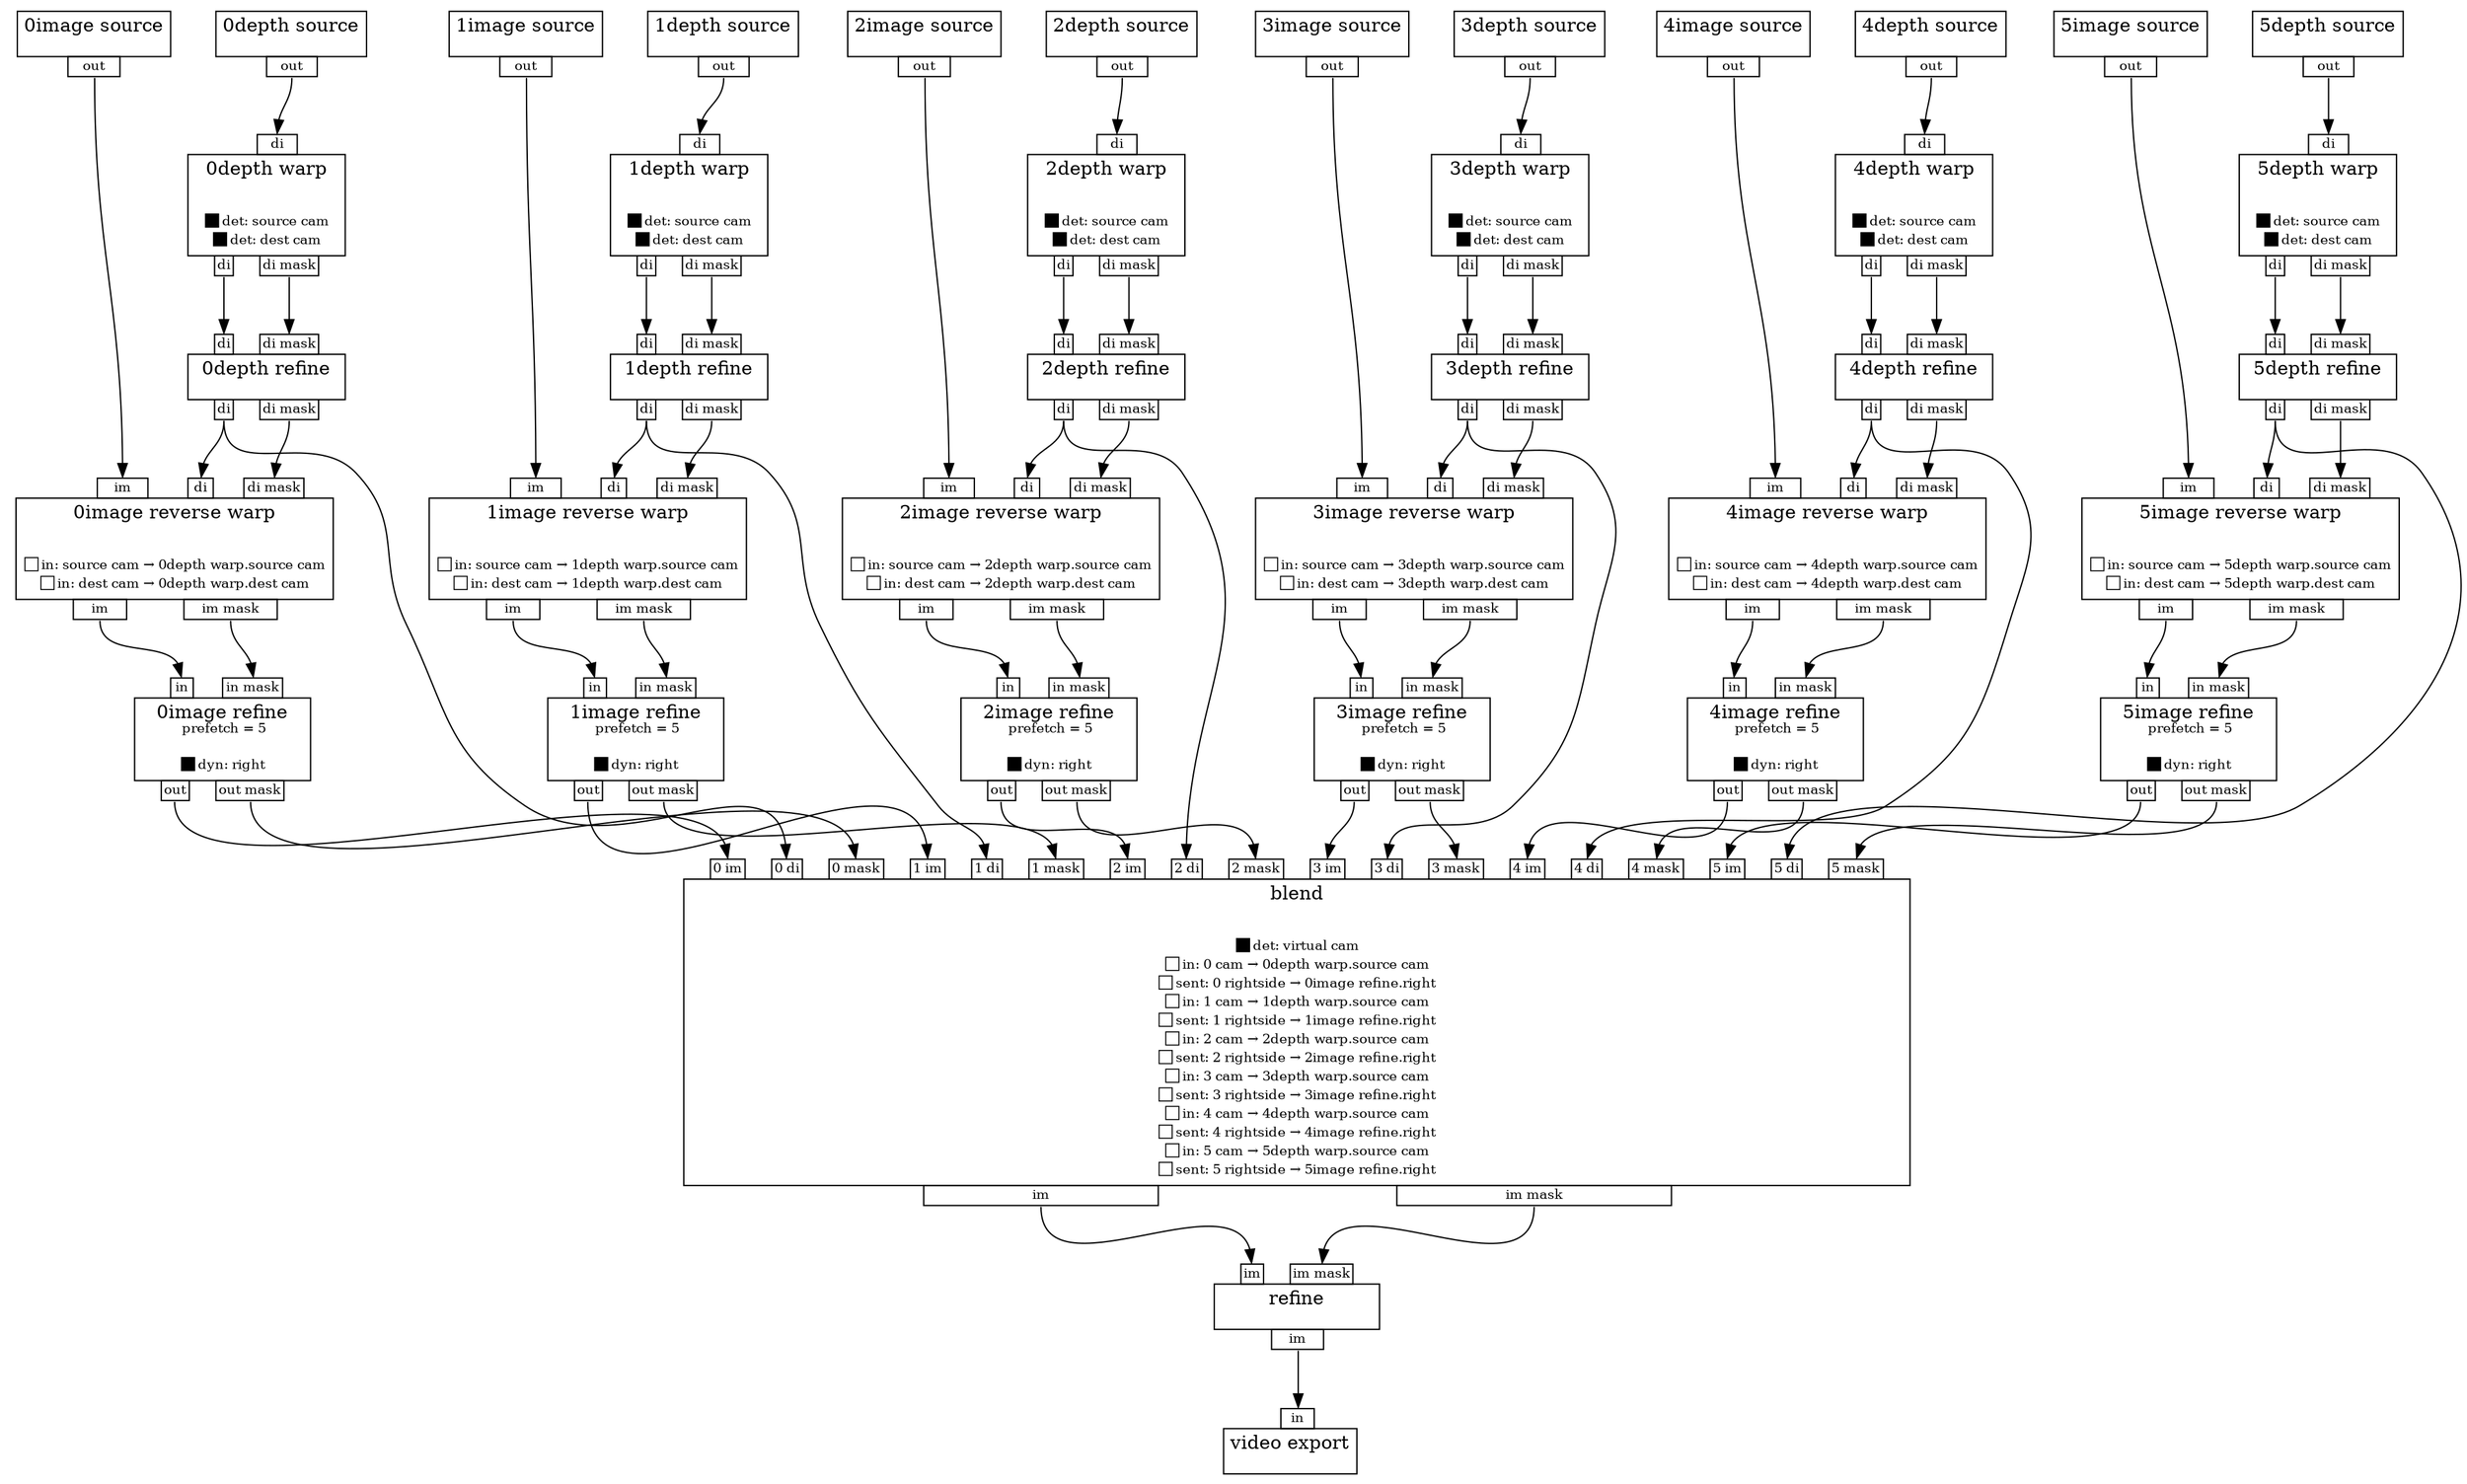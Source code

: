 digraph G{
	rankdir=TB
	filter0 [shape=plaintext label=<
<TABLE BORDER="0" CELLBORDER="0" CELLSPACING="0" CELLPADDING="0"><TR><TD WIDTH="20"></TD><TD BORDER="1" CELLPADDING="1" PORT="in1"><FONT POINT-SIZE="10">0 im</FONT></TD><TD WIDTH="20"></TD><TD BORDER="1" CELLPADDING="1" PORT="in2"><FONT POINT-SIZE="10">0 di</FONT></TD><TD WIDTH="20"></TD><TD BORDER="1" CELLPADDING="1" PORT="in3"><FONT POINT-SIZE="10">0 mask</FONT></TD><TD WIDTH="20"></TD><TD BORDER="1" CELLPADDING="1" PORT="in4"><FONT POINT-SIZE="10">1 im</FONT></TD><TD WIDTH="20"></TD><TD BORDER="1" CELLPADDING="1" PORT="in5"><FONT POINT-SIZE="10">1 di</FONT></TD><TD WIDTH="20"></TD><TD BORDER="1" CELLPADDING="1" PORT="in6"><FONT POINT-SIZE="10">1 mask</FONT></TD><TD WIDTH="20"></TD><TD BORDER="1" CELLPADDING="1" PORT="in7"><FONT POINT-SIZE="10">2 im</FONT></TD><TD WIDTH="20"></TD><TD BORDER="1" CELLPADDING="1" PORT="in8"><FONT POINT-SIZE="10">2 di</FONT></TD><TD WIDTH="20"></TD><TD BORDER="1" CELLPADDING="1" PORT="in9"><FONT POINT-SIZE="10">2 mask</FONT></TD><TD WIDTH="20"></TD><TD BORDER="1" CELLPADDING="1" PORT="in10"><FONT POINT-SIZE="10">3 im</FONT></TD><TD WIDTH="20"></TD><TD BORDER="1" CELLPADDING="1" PORT="in11"><FONT POINT-SIZE="10">3 di</FONT></TD><TD WIDTH="20"></TD><TD BORDER="1" CELLPADDING="1" PORT="in12"><FONT POINT-SIZE="10">3 mask</FONT></TD><TD WIDTH="20"></TD><TD BORDER="1" CELLPADDING="1" PORT="in13"><FONT POINT-SIZE="10">4 im</FONT></TD><TD WIDTH="20"></TD><TD BORDER="1" CELLPADDING="1" PORT="in14"><FONT POINT-SIZE="10">4 di</FONT></TD><TD WIDTH="20"></TD><TD BORDER="1" CELLPADDING="1" PORT="in15"><FONT POINT-SIZE="10">4 mask</FONT></TD><TD WIDTH="20"></TD><TD BORDER="1" CELLPADDING="1" PORT="in16"><FONT POINT-SIZE="10">5 im</FONT></TD><TD WIDTH="20"></TD><TD BORDER="1" CELLPADDING="1" PORT="in17"><FONT POINT-SIZE="10">5 di</FONT></TD><TD WIDTH="20"></TD><TD BORDER="1" CELLPADDING="1" PORT="in18"><FONT POINT-SIZE="10">5 mask</FONT></TD><TD WIDTH="20"></TD></TR><TR><TD COLSPAN="37" BORDER="1" CELLPADDING="4">blend<BR/><FONT POINT-SIZE="10">&nbsp;</FONT><BR/><BR/>&#x25A0;<FONT POINT-SIZE="10">det: virtual cam</FONT><BR/>&#x25A1;<FONT POINT-SIZE="10">in: 0 cam &#x2192; 0depth warp.source cam</FONT><BR/>&#x25A1;<FONT POINT-SIZE="10">sent: 0 rightside &#x2192; 0image refine.right</FONT><BR/>&#x25A1;<FONT POINT-SIZE="10">in: 1 cam &#x2192; 1depth warp.source cam</FONT><BR/>&#x25A1;<FONT POINT-SIZE="10">sent: 1 rightside &#x2192; 1image refine.right</FONT><BR/>&#x25A1;<FONT POINT-SIZE="10">in: 2 cam &#x2192; 2depth warp.source cam</FONT><BR/>&#x25A1;<FONT POINT-SIZE="10">sent: 2 rightside &#x2192; 2image refine.right</FONT><BR/>&#x25A1;<FONT POINT-SIZE="10">in: 3 cam &#x2192; 3depth warp.source cam</FONT><BR/>&#x25A1;<FONT POINT-SIZE="10">sent: 3 rightside &#x2192; 3image refine.right</FONT><BR/>&#x25A1;<FONT POINT-SIZE="10">in: 4 cam &#x2192; 4depth warp.source cam</FONT><BR/>&#x25A1;<FONT POINT-SIZE="10">sent: 4 rightside &#x2192; 4image refine.right</FONT><BR/>&#x25A1;<FONT POINT-SIZE="10">in: 5 cam &#x2192; 5depth warp.source cam</FONT><BR/>&#x25A1;<FONT POINT-SIZE="10">sent: 5 rightside &#x2192; 5image refine.right</FONT><BR/></TD></TR><TR><TD COLSPAN="37" BORDER="0"><TABLE BORDER="0" CELLBORDER="0" CELLSPACING="0" CELLPADDING="0"><TR><TD WIDTH="20"></TD><TD BORDER="1" CELLPADDING="1" PORT="out19"><FONT POINT-SIZE="10">im</FONT></TD><TD WIDTH="20"></TD><TD BORDER="1" CELLPADDING="1" PORT="out20"><FONT POINT-SIZE="10">im mask</FONT></TD><TD WIDTH="20"></TD></TR></TABLE></TD></TR></TABLE>
>];
	filter21 [shape=plaintext label=<
<TABLE BORDER="0" CELLBORDER="0" CELLSPACING="0" CELLPADDING="0"><TR><TD COLSPAN="1" BORDER="1" CELLPADDING="4">0image source<BR/><FONT POINT-SIZE="10">&nbsp;</FONT></TD></TR><TR><TD COLSPAN="1" BORDER="0"><TABLE BORDER="0" CELLBORDER="0" CELLSPACING="0" CELLPADDING="0"><TR><TD WIDTH="20"></TD><TD BORDER="1" CELLPADDING="1" PORT="out22"><FONT POINT-SIZE="10">out</FONT></TD><TD WIDTH="20"></TD></TR></TABLE></TD></TR></TABLE>
>];
	filter23 [shape=plaintext label=<
<TABLE BORDER="0" CELLBORDER="0" CELLSPACING="0" CELLPADDING="0"><TR><TD COLSPAN="1" BORDER="1" CELLPADDING="4">0depth source<BR/><FONT POINT-SIZE="10">&nbsp;</FONT></TD></TR><TR><TD COLSPAN="1" BORDER="0"><TABLE BORDER="0" CELLBORDER="0" CELLSPACING="0" CELLPADDING="0"><TR><TD WIDTH="20"></TD><TD BORDER="1" CELLPADDING="1" PORT="out24"><FONT POINT-SIZE="10">out</FONT></TD><TD WIDTH="20"></TD></TR></TABLE></TD></TR></TABLE>
>];
	filter25 [shape=plaintext label=<
<TABLE BORDER="0" CELLBORDER="0" CELLSPACING="0" CELLPADDING="0"><TR><TD WIDTH="20"></TD><TD BORDER="1" CELLPADDING="1" PORT="in26"><FONT POINT-SIZE="10">di</FONT></TD><TD WIDTH="20"></TD></TR><TR><TD COLSPAN="3" BORDER="1" CELLPADDING="4">0depth warp<BR/><FONT POINT-SIZE="10">&nbsp;</FONT><BR/><BR/>&#x25A0;<FONT POINT-SIZE="10">det: source cam</FONT><BR/>&#x25A0;<FONT POINT-SIZE="10">det: dest cam</FONT><BR/></TD></TR><TR><TD COLSPAN="3" BORDER="0"><TABLE BORDER="0" CELLBORDER="0" CELLSPACING="0" CELLPADDING="0"><TR><TD WIDTH="20"></TD><TD BORDER="1" CELLPADDING="1" PORT="out27"><FONT POINT-SIZE="10">di</FONT></TD><TD WIDTH="20"></TD><TD BORDER="1" CELLPADDING="1" PORT="out28"><FONT POINT-SIZE="10">di mask</FONT></TD><TD WIDTH="20"></TD></TR></TABLE></TD></TR></TABLE>
>];
	filter29 [shape=plaintext label=<
<TABLE BORDER="0" CELLBORDER="0" CELLSPACING="0" CELLPADDING="0"><TR><TD WIDTH="20"></TD><TD BORDER="1" CELLPADDING="1" PORT="in30"><FONT POINT-SIZE="10">di</FONT></TD><TD WIDTH="20"></TD><TD BORDER="1" CELLPADDING="1" PORT="in31"><FONT POINT-SIZE="10">di mask</FONT></TD><TD WIDTH="20"></TD></TR><TR><TD COLSPAN="5" BORDER="1" CELLPADDING="4">0depth refine<BR/><FONT POINT-SIZE="10">&nbsp;</FONT></TD></TR><TR><TD COLSPAN="5" BORDER="0"><TABLE BORDER="0" CELLBORDER="0" CELLSPACING="0" CELLPADDING="0"><TR><TD WIDTH="20"></TD><TD BORDER="1" CELLPADDING="1" PORT="out32"><FONT POINT-SIZE="10">di</FONT></TD><TD WIDTH="20"></TD><TD BORDER="1" CELLPADDING="1" PORT="out33"><FONT POINT-SIZE="10">di mask</FONT></TD><TD WIDTH="20"></TD></TR></TABLE></TD></TR></TABLE>
>];
	filter34 [shape=plaintext label=<
<TABLE BORDER="0" CELLBORDER="0" CELLSPACING="0" CELLPADDING="0"><TR><TD WIDTH="20"></TD><TD BORDER="1" CELLPADDING="1" PORT="in35"><FONT POINT-SIZE="10">im</FONT></TD><TD WIDTH="20"></TD><TD BORDER="1" CELLPADDING="1" PORT="in36"><FONT POINT-SIZE="10">di</FONT></TD><TD WIDTH="20"></TD><TD BORDER="1" CELLPADDING="1" PORT="in37"><FONT POINT-SIZE="10">di mask</FONT></TD><TD WIDTH="20"></TD></TR><TR><TD COLSPAN="7" BORDER="1" CELLPADDING="4">0image reverse warp<BR/><FONT POINT-SIZE="10">&nbsp;</FONT><BR/><BR/>&#x25A1;<FONT POINT-SIZE="10">in: source cam &#x2192; 0depth warp.source cam</FONT><BR/>&#x25A1;<FONT POINT-SIZE="10">in: dest cam &#x2192; 0depth warp.dest cam</FONT><BR/></TD></TR><TR><TD COLSPAN="7" BORDER="0"><TABLE BORDER="0" CELLBORDER="0" CELLSPACING="0" CELLPADDING="0"><TR><TD WIDTH="20"></TD><TD BORDER="1" CELLPADDING="1" PORT="out38"><FONT POINT-SIZE="10">im</FONT></TD><TD WIDTH="20"></TD><TD BORDER="1" CELLPADDING="1" PORT="out39"><FONT POINT-SIZE="10">im mask</FONT></TD><TD WIDTH="20"></TD></TR></TABLE></TD></TR></TABLE>
>];
	filter40 [shape=plaintext label=<
<TABLE BORDER="0" CELLBORDER="0" CELLSPACING="0" CELLPADDING="0"><TR><TD WIDTH="20"></TD><TD BORDER="1" CELLPADDING="1" PORT="in41"><FONT POINT-SIZE="10">in</FONT></TD><TD WIDTH="20"></TD><TD BORDER="1" CELLPADDING="1" PORT="in42"><FONT POINT-SIZE="10">in mask</FONT></TD><TD WIDTH="20"></TD></TR><TR><TD COLSPAN="5" BORDER="1" CELLPADDING="4">0image refine<BR/><FONT POINT-SIZE="10">&nbsp;prefetch = 5</FONT><BR/><BR/>&#x25A0;<FONT POINT-SIZE="10">dyn: right</FONT><BR/></TD></TR><TR><TD COLSPAN="5" BORDER="0"><TABLE BORDER="0" CELLBORDER="0" CELLSPACING="0" CELLPADDING="0"><TR><TD WIDTH="20"></TD><TD BORDER="1" CELLPADDING="1" PORT="out43"><FONT POINT-SIZE="10">out</FONT></TD><TD WIDTH="20"></TD><TD BORDER="1" CELLPADDING="1" PORT="out44"><FONT POINT-SIZE="10">out mask</FONT></TD><TD WIDTH="20"></TD></TR></TABLE></TD></TR></TABLE>
>];
	filter45 [shape=plaintext label=<
<TABLE BORDER="0" CELLBORDER="0" CELLSPACING="0" CELLPADDING="0"><TR><TD COLSPAN="1" BORDER="1" CELLPADDING="4">1image source<BR/><FONT POINT-SIZE="10">&nbsp;</FONT></TD></TR><TR><TD COLSPAN="1" BORDER="0"><TABLE BORDER="0" CELLBORDER="0" CELLSPACING="0" CELLPADDING="0"><TR><TD WIDTH="20"></TD><TD BORDER="1" CELLPADDING="1" PORT="out46"><FONT POINT-SIZE="10">out</FONT></TD><TD WIDTH="20"></TD></TR></TABLE></TD></TR></TABLE>
>];
	filter47 [shape=plaintext label=<
<TABLE BORDER="0" CELLBORDER="0" CELLSPACING="0" CELLPADDING="0"><TR><TD COLSPAN="1" BORDER="1" CELLPADDING="4">1depth source<BR/><FONT POINT-SIZE="10">&nbsp;</FONT></TD></TR><TR><TD COLSPAN="1" BORDER="0"><TABLE BORDER="0" CELLBORDER="0" CELLSPACING="0" CELLPADDING="0"><TR><TD WIDTH="20"></TD><TD BORDER="1" CELLPADDING="1" PORT="out48"><FONT POINT-SIZE="10">out</FONT></TD><TD WIDTH="20"></TD></TR></TABLE></TD></TR></TABLE>
>];
	filter49 [shape=plaintext label=<
<TABLE BORDER="0" CELLBORDER="0" CELLSPACING="0" CELLPADDING="0"><TR><TD WIDTH="20"></TD><TD BORDER="1" CELLPADDING="1" PORT="in50"><FONT POINT-SIZE="10">di</FONT></TD><TD WIDTH="20"></TD></TR><TR><TD COLSPAN="3" BORDER="1" CELLPADDING="4">1depth warp<BR/><FONT POINT-SIZE="10">&nbsp;</FONT><BR/><BR/>&#x25A0;<FONT POINT-SIZE="10">det: source cam</FONT><BR/>&#x25A0;<FONT POINT-SIZE="10">det: dest cam</FONT><BR/></TD></TR><TR><TD COLSPAN="3" BORDER="0"><TABLE BORDER="0" CELLBORDER="0" CELLSPACING="0" CELLPADDING="0"><TR><TD WIDTH="20"></TD><TD BORDER="1" CELLPADDING="1" PORT="out51"><FONT POINT-SIZE="10">di</FONT></TD><TD WIDTH="20"></TD><TD BORDER="1" CELLPADDING="1" PORT="out52"><FONT POINT-SIZE="10">di mask</FONT></TD><TD WIDTH="20"></TD></TR></TABLE></TD></TR></TABLE>
>];
	filter53 [shape=plaintext label=<
<TABLE BORDER="0" CELLBORDER="0" CELLSPACING="0" CELLPADDING="0"><TR><TD WIDTH="20"></TD><TD BORDER="1" CELLPADDING="1" PORT="in54"><FONT POINT-SIZE="10">di</FONT></TD><TD WIDTH="20"></TD><TD BORDER="1" CELLPADDING="1" PORT="in55"><FONT POINT-SIZE="10">di mask</FONT></TD><TD WIDTH="20"></TD></TR><TR><TD COLSPAN="5" BORDER="1" CELLPADDING="4">1depth refine<BR/><FONT POINT-SIZE="10">&nbsp;</FONT></TD></TR><TR><TD COLSPAN="5" BORDER="0"><TABLE BORDER="0" CELLBORDER="0" CELLSPACING="0" CELLPADDING="0"><TR><TD WIDTH="20"></TD><TD BORDER="1" CELLPADDING="1" PORT="out56"><FONT POINT-SIZE="10">di</FONT></TD><TD WIDTH="20"></TD><TD BORDER="1" CELLPADDING="1" PORT="out57"><FONT POINT-SIZE="10">di mask</FONT></TD><TD WIDTH="20"></TD></TR></TABLE></TD></TR></TABLE>
>];
	filter58 [shape=plaintext label=<
<TABLE BORDER="0" CELLBORDER="0" CELLSPACING="0" CELLPADDING="0"><TR><TD WIDTH="20"></TD><TD BORDER="1" CELLPADDING="1" PORT="in59"><FONT POINT-SIZE="10">im</FONT></TD><TD WIDTH="20"></TD><TD BORDER="1" CELLPADDING="1" PORT="in60"><FONT POINT-SIZE="10">di</FONT></TD><TD WIDTH="20"></TD><TD BORDER="1" CELLPADDING="1" PORT="in61"><FONT POINT-SIZE="10">di mask</FONT></TD><TD WIDTH="20"></TD></TR><TR><TD COLSPAN="7" BORDER="1" CELLPADDING="4">1image reverse warp<BR/><FONT POINT-SIZE="10">&nbsp;</FONT><BR/><BR/>&#x25A1;<FONT POINT-SIZE="10">in: source cam &#x2192; 1depth warp.source cam</FONT><BR/>&#x25A1;<FONT POINT-SIZE="10">in: dest cam &#x2192; 1depth warp.dest cam</FONT><BR/></TD></TR><TR><TD COLSPAN="7" BORDER="0"><TABLE BORDER="0" CELLBORDER="0" CELLSPACING="0" CELLPADDING="0"><TR><TD WIDTH="20"></TD><TD BORDER="1" CELLPADDING="1" PORT="out62"><FONT POINT-SIZE="10">im</FONT></TD><TD WIDTH="20"></TD><TD BORDER="1" CELLPADDING="1" PORT="out63"><FONT POINT-SIZE="10">im mask</FONT></TD><TD WIDTH="20"></TD></TR></TABLE></TD></TR></TABLE>
>];
	filter64 [shape=plaintext label=<
<TABLE BORDER="0" CELLBORDER="0" CELLSPACING="0" CELLPADDING="0"><TR><TD WIDTH="20"></TD><TD BORDER="1" CELLPADDING="1" PORT="in65"><FONT POINT-SIZE="10">in</FONT></TD><TD WIDTH="20"></TD><TD BORDER="1" CELLPADDING="1" PORT="in66"><FONT POINT-SIZE="10">in mask</FONT></TD><TD WIDTH="20"></TD></TR><TR><TD COLSPAN="5" BORDER="1" CELLPADDING="4">1image refine<BR/><FONT POINT-SIZE="10">&nbsp;prefetch = 5</FONT><BR/><BR/>&#x25A0;<FONT POINT-SIZE="10">dyn: right</FONT><BR/></TD></TR><TR><TD COLSPAN="5" BORDER="0"><TABLE BORDER="0" CELLBORDER="0" CELLSPACING="0" CELLPADDING="0"><TR><TD WIDTH="20"></TD><TD BORDER="1" CELLPADDING="1" PORT="out67"><FONT POINT-SIZE="10">out</FONT></TD><TD WIDTH="20"></TD><TD BORDER="1" CELLPADDING="1" PORT="out68"><FONT POINT-SIZE="10">out mask</FONT></TD><TD WIDTH="20"></TD></TR></TABLE></TD></TR></TABLE>
>];
	filter69 [shape=plaintext label=<
<TABLE BORDER="0" CELLBORDER="0" CELLSPACING="0" CELLPADDING="0"><TR><TD COLSPAN="1" BORDER="1" CELLPADDING="4">2image source<BR/><FONT POINT-SIZE="10">&nbsp;</FONT></TD></TR><TR><TD COLSPAN="1" BORDER="0"><TABLE BORDER="0" CELLBORDER="0" CELLSPACING="0" CELLPADDING="0"><TR><TD WIDTH="20"></TD><TD BORDER="1" CELLPADDING="1" PORT="out70"><FONT POINT-SIZE="10">out</FONT></TD><TD WIDTH="20"></TD></TR></TABLE></TD></TR></TABLE>
>];
	filter71 [shape=plaintext label=<
<TABLE BORDER="0" CELLBORDER="0" CELLSPACING="0" CELLPADDING="0"><TR><TD COLSPAN="1" BORDER="1" CELLPADDING="4">2depth source<BR/><FONT POINT-SIZE="10">&nbsp;</FONT></TD></TR><TR><TD COLSPAN="1" BORDER="0"><TABLE BORDER="0" CELLBORDER="0" CELLSPACING="0" CELLPADDING="0"><TR><TD WIDTH="20"></TD><TD BORDER="1" CELLPADDING="1" PORT="out72"><FONT POINT-SIZE="10">out</FONT></TD><TD WIDTH="20"></TD></TR></TABLE></TD></TR></TABLE>
>];
	filter73 [shape=plaintext label=<
<TABLE BORDER="0" CELLBORDER="0" CELLSPACING="0" CELLPADDING="0"><TR><TD WIDTH="20"></TD><TD BORDER="1" CELLPADDING="1" PORT="in74"><FONT POINT-SIZE="10">di</FONT></TD><TD WIDTH="20"></TD></TR><TR><TD COLSPAN="3" BORDER="1" CELLPADDING="4">2depth warp<BR/><FONT POINT-SIZE="10">&nbsp;</FONT><BR/><BR/>&#x25A0;<FONT POINT-SIZE="10">det: source cam</FONT><BR/>&#x25A0;<FONT POINT-SIZE="10">det: dest cam</FONT><BR/></TD></TR><TR><TD COLSPAN="3" BORDER="0"><TABLE BORDER="0" CELLBORDER="0" CELLSPACING="0" CELLPADDING="0"><TR><TD WIDTH="20"></TD><TD BORDER="1" CELLPADDING="1" PORT="out75"><FONT POINT-SIZE="10">di</FONT></TD><TD WIDTH="20"></TD><TD BORDER="1" CELLPADDING="1" PORT="out76"><FONT POINT-SIZE="10">di mask</FONT></TD><TD WIDTH="20"></TD></TR></TABLE></TD></TR></TABLE>
>];
	filter77 [shape=plaintext label=<
<TABLE BORDER="0" CELLBORDER="0" CELLSPACING="0" CELLPADDING="0"><TR><TD WIDTH="20"></TD><TD BORDER="1" CELLPADDING="1" PORT="in78"><FONT POINT-SIZE="10">di</FONT></TD><TD WIDTH="20"></TD><TD BORDER="1" CELLPADDING="1" PORT="in79"><FONT POINT-SIZE="10">di mask</FONT></TD><TD WIDTH="20"></TD></TR><TR><TD COLSPAN="5" BORDER="1" CELLPADDING="4">2depth refine<BR/><FONT POINT-SIZE="10">&nbsp;</FONT></TD></TR><TR><TD COLSPAN="5" BORDER="0"><TABLE BORDER="0" CELLBORDER="0" CELLSPACING="0" CELLPADDING="0"><TR><TD WIDTH="20"></TD><TD BORDER="1" CELLPADDING="1" PORT="out80"><FONT POINT-SIZE="10">di</FONT></TD><TD WIDTH="20"></TD><TD BORDER="1" CELLPADDING="1" PORT="out81"><FONT POINT-SIZE="10">di mask</FONT></TD><TD WIDTH="20"></TD></TR></TABLE></TD></TR></TABLE>
>];
	filter82 [shape=plaintext label=<
<TABLE BORDER="0" CELLBORDER="0" CELLSPACING="0" CELLPADDING="0"><TR><TD WIDTH="20"></TD><TD BORDER="1" CELLPADDING="1" PORT="in83"><FONT POINT-SIZE="10">im</FONT></TD><TD WIDTH="20"></TD><TD BORDER="1" CELLPADDING="1" PORT="in84"><FONT POINT-SIZE="10">di</FONT></TD><TD WIDTH="20"></TD><TD BORDER="1" CELLPADDING="1" PORT="in85"><FONT POINT-SIZE="10">di mask</FONT></TD><TD WIDTH="20"></TD></TR><TR><TD COLSPAN="7" BORDER="1" CELLPADDING="4">2image reverse warp<BR/><FONT POINT-SIZE="10">&nbsp;</FONT><BR/><BR/>&#x25A1;<FONT POINT-SIZE="10">in: source cam &#x2192; 2depth warp.source cam</FONT><BR/>&#x25A1;<FONT POINT-SIZE="10">in: dest cam &#x2192; 2depth warp.dest cam</FONT><BR/></TD></TR><TR><TD COLSPAN="7" BORDER="0"><TABLE BORDER="0" CELLBORDER="0" CELLSPACING="0" CELLPADDING="0"><TR><TD WIDTH="20"></TD><TD BORDER="1" CELLPADDING="1" PORT="out86"><FONT POINT-SIZE="10">im</FONT></TD><TD WIDTH="20"></TD><TD BORDER="1" CELLPADDING="1" PORT="out87"><FONT POINT-SIZE="10">im mask</FONT></TD><TD WIDTH="20"></TD></TR></TABLE></TD></TR></TABLE>
>];
	filter88 [shape=plaintext label=<
<TABLE BORDER="0" CELLBORDER="0" CELLSPACING="0" CELLPADDING="0"><TR><TD WIDTH="20"></TD><TD BORDER="1" CELLPADDING="1" PORT="in89"><FONT POINT-SIZE="10">in</FONT></TD><TD WIDTH="20"></TD><TD BORDER="1" CELLPADDING="1" PORT="in90"><FONT POINT-SIZE="10">in mask</FONT></TD><TD WIDTH="20"></TD></TR><TR><TD COLSPAN="5" BORDER="1" CELLPADDING="4">2image refine<BR/><FONT POINT-SIZE="10">&nbsp;prefetch = 5</FONT><BR/><BR/>&#x25A0;<FONT POINT-SIZE="10">dyn: right</FONT><BR/></TD></TR><TR><TD COLSPAN="5" BORDER="0"><TABLE BORDER="0" CELLBORDER="0" CELLSPACING="0" CELLPADDING="0"><TR><TD WIDTH="20"></TD><TD BORDER="1" CELLPADDING="1" PORT="out91"><FONT POINT-SIZE="10">out</FONT></TD><TD WIDTH="20"></TD><TD BORDER="1" CELLPADDING="1" PORT="out92"><FONT POINT-SIZE="10">out mask</FONT></TD><TD WIDTH="20"></TD></TR></TABLE></TD></TR></TABLE>
>];
	filter93 [shape=plaintext label=<
<TABLE BORDER="0" CELLBORDER="0" CELLSPACING="0" CELLPADDING="0"><TR><TD COLSPAN="1" BORDER="1" CELLPADDING="4">3image source<BR/><FONT POINT-SIZE="10">&nbsp;</FONT></TD></TR><TR><TD COLSPAN="1" BORDER="0"><TABLE BORDER="0" CELLBORDER="0" CELLSPACING="0" CELLPADDING="0"><TR><TD WIDTH="20"></TD><TD BORDER="1" CELLPADDING="1" PORT="out94"><FONT POINT-SIZE="10">out</FONT></TD><TD WIDTH="20"></TD></TR></TABLE></TD></TR></TABLE>
>];
	filter95 [shape=plaintext label=<
<TABLE BORDER="0" CELLBORDER="0" CELLSPACING="0" CELLPADDING="0"><TR><TD COLSPAN="1" BORDER="1" CELLPADDING="4">3depth source<BR/><FONT POINT-SIZE="10">&nbsp;</FONT></TD></TR><TR><TD COLSPAN="1" BORDER="0"><TABLE BORDER="0" CELLBORDER="0" CELLSPACING="0" CELLPADDING="0"><TR><TD WIDTH="20"></TD><TD BORDER="1" CELLPADDING="1" PORT="out96"><FONT POINT-SIZE="10">out</FONT></TD><TD WIDTH="20"></TD></TR></TABLE></TD></TR></TABLE>
>];
	filter97 [shape=plaintext label=<
<TABLE BORDER="0" CELLBORDER="0" CELLSPACING="0" CELLPADDING="0"><TR><TD WIDTH="20"></TD><TD BORDER="1" CELLPADDING="1" PORT="in98"><FONT POINT-SIZE="10">di</FONT></TD><TD WIDTH="20"></TD></TR><TR><TD COLSPAN="3" BORDER="1" CELLPADDING="4">3depth warp<BR/><FONT POINT-SIZE="10">&nbsp;</FONT><BR/><BR/>&#x25A0;<FONT POINT-SIZE="10">det: source cam</FONT><BR/>&#x25A0;<FONT POINT-SIZE="10">det: dest cam</FONT><BR/></TD></TR><TR><TD COLSPAN="3" BORDER="0"><TABLE BORDER="0" CELLBORDER="0" CELLSPACING="0" CELLPADDING="0"><TR><TD WIDTH="20"></TD><TD BORDER="1" CELLPADDING="1" PORT="out99"><FONT POINT-SIZE="10">di</FONT></TD><TD WIDTH="20"></TD><TD BORDER="1" CELLPADDING="1" PORT="out100"><FONT POINT-SIZE="10">di mask</FONT></TD><TD WIDTH="20"></TD></TR></TABLE></TD></TR></TABLE>
>];
	filter101 [shape=plaintext label=<
<TABLE BORDER="0" CELLBORDER="0" CELLSPACING="0" CELLPADDING="0"><TR><TD WIDTH="20"></TD><TD BORDER="1" CELLPADDING="1" PORT="in102"><FONT POINT-SIZE="10">di</FONT></TD><TD WIDTH="20"></TD><TD BORDER="1" CELLPADDING="1" PORT="in103"><FONT POINT-SIZE="10">di mask</FONT></TD><TD WIDTH="20"></TD></TR><TR><TD COLSPAN="5" BORDER="1" CELLPADDING="4">3depth refine<BR/><FONT POINT-SIZE="10">&nbsp;</FONT></TD></TR><TR><TD COLSPAN="5" BORDER="0"><TABLE BORDER="0" CELLBORDER="0" CELLSPACING="0" CELLPADDING="0"><TR><TD WIDTH="20"></TD><TD BORDER="1" CELLPADDING="1" PORT="out104"><FONT POINT-SIZE="10">di</FONT></TD><TD WIDTH="20"></TD><TD BORDER="1" CELLPADDING="1" PORT="out105"><FONT POINT-SIZE="10">di mask</FONT></TD><TD WIDTH="20"></TD></TR></TABLE></TD></TR></TABLE>
>];
	filter106 [shape=plaintext label=<
<TABLE BORDER="0" CELLBORDER="0" CELLSPACING="0" CELLPADDING="0"><TR><TD WIDTH="20"></TD><TD BORDER="1" CELLPADDING="1" PORT="in107"><FONT POINT-SIZE="10">im</FONT></TD><TD WIDTH="20"></TD><TD BORDER="1" CELLPADDING="1" PORT="in108"><FONT POINT-SIZE="10">di</FONT></TD><TD WIDTH="20"></TD><TD BORDER="1" CELLPADDING="1" PORT="in109"><FONT POINT-SIZE="10">di mask</FONT></TD><TD WIDTH="20"></TD></TR><TR><TD COLSPAN="7" BORDER="1" CELLPADDING="4">3image reverse warp<BR/><FONT POINT-SIZE="10">&nbsp;</FONT><BR/><BR/>&#x25A1;<FONT POINT-SIZE="10">in: source cam &#x2192; 3depth warp.source cam</FONT><BR/>&#x25A1;<FONT POINT-SIZE="10">in: dest cam &#x2192; 3depth warp.dest cam</FONT><BR/></TD></TR><TR><TD COLSPAN="7" BORDER="0"><TABLE BORDER="0" CELLBORDER="0" CELLSPACING="0" CELLPADDING="0"><TR><TD WIDTH="20"></TD><TD BORDER="1" CELLPADDING="1" PORT="out110"><FONT POINT-SIZE="10">im</FONT></TD><TD WIDTH="20"></TD><TD BORDER="1" CELLPADDING="1" PORT="out111"><FONT POINT-SIZE="10">im mask</FONT></TD><TD WIDTH="20"></TD></TR></TABLE></TD></TR></TABLE>
>];
	filter112 [shape=plaintext label=<
<TABLE BORDER="0" CELLBORDER="0" CELLSPACING="0" CELLPADDING="0"><TR><TD WIDTH="20"></TD><TD BORDER="1" CELLPADDING="1" PORT="in113"><FONT POINT-SIZE="10">in</FONT></TD><TD WIDTH="20"></TD><TD BORDER="1" CELLPADDING="1" PORT="in114"><FONT POINT-SIZE="10">in mask</FONT></TD><TD WIDTH="20"></TD></TR><TR><TD COLSPAN="5" BORDER="1" CELLPADDING="4">3image refine<BR/><FONT POINT-SIZE="10">&nbsp;prefetch = 5</FONT><BR/><BR/>&#x25A0;<FONT POINT-SIZE="10">dyn: right</FONT><BR/></TD></TR><TR><TD COLSPAN="5" BORDER="0"><TABLE BORDER="0" CELLBORDER="0" CELLSPACING="0" CELLPADDING="0"><TR><TD WIDTH="20"></TD><TD BORDER="1" CELLPADDING="1" PORT="out115"><FONT POINT-SIZE="10">out</FONT></TD><TD WIDTH="20"></TD><TD BORDER="1" CELLPADDING="1" PORT="out116"><FONT POINT-SIZE="10">out mask</FONT></TD><TD WIDTH="20"></TD></TR></TABLE></TD></TR></TABLE>
>];
	filter117 [shape=plaintext label=<
<TABLE BORDER="0" CELLBORDER="0" CELLSPACING="0" CELLPADDING="0"><TR><TD COLSPAN="1" BORDER="1" CELLPADDING="4">4image source<BR/><FONT POINT-SIZE="10">&nbsp;</FONT></TD></TR><TR><TD COLSPAN="1" BORDER="0"><TABLE BORDER="0" CELLBORDER="0" CELLSPACING="0" CELLPADDING="0"><TR><TD WIDTH="20"></TD><TD BORDER="1" CELLPADDING="1" PORT="out118"><FONT POINT-SIZE="10">out</FONT></TD><TD WIDTH="20"></TD></TR></TABLE></TD></TR></TABLE>
>];
	filter119 [shape=plaintext label=<
<TABLE BORDER="0" CELLBORDER="0" CELLSPACING="0" CELLPADDING="0"><TR><TD COLSPAN="1" BORDER="1" CELLPADDING="4">4depth source<BR/><FONT POINT-SIZE="10">&nbsp;</FONT></TD></TR><TR><TD COLSPAN="1" BORDER="0"><TABLE BORDER="0" CELLBORDER="0" CELLSPACING="0" CELLPADDING="0"><TR><TD WIDTH="20"></TD><TD BORDER="1" CELLPADDING="1" PORT="out120"><FONT POINT-SIZE="10">out</FONT></TD><TD WIDTH="20"></TD></TR></TABLE></TD></TR></TABLE>
>];
	filter121 [shape=plaintext label=<
<TABLE BORDER="0" CELLBORDER="0" CELLSPACING="0" CELLPADDING="0"><TR><TD WIDTH="20"></TD><TD BORDER="1" CELLPADDING="1" PORT="in122"><FONT POINT-SIZE="10">di</FONT></TD><TD WIDTH="20"></TD></TR><TR><TD COLSPAN="3" BORDER="1" CELLPADDING="4">4depth warp<BR/><FONT POINT-SIZE="10">&nbsp;</FONT><BR/><BR/>&#x25A0;<FONT POINT-SIZE="10">det: source cam</FONT><BR/>&#x25A0;<FONT POINT-SIZE="10">det: dest cam</FONT><BR/></TD></TR><TR><TD COLSPAN="3" BORDER="0"><TABLE BORDER="0" CELLBORDER="0" CELLSPACING="0" CELLPADDING="0"><TR><TD WIDTH="20"></TD><TD BORDER="1" CELLPADDING="1" PORT="out123"><FONT POINT-SIZE="10">di</FONT></TD><TD WIDTH="20"></TD><TD BORDER="1" CELLPADDING="1" PORT="out124"><FONT POINT-SIZE="10">di mask</FONT></TD><TD WIDTH="20"></TD></TR></TABLE></TD></TR></TABLE>
>];
	filter125 [shape=plaintext label=<
<TABLE BORDER="0" CELLBORDER="0" CELLSPACING="0" CELLPADDING="0"><TR><TD WIDTH="20"></TD><TD BORDER="1" CELLPADDING="1" PORT="in126"><FONT POINT-SIZE="10">di</FONT></TD><TD WIDTH="20"></TD><TD BORDER="1" CELLPADDING="1" PORT="in127"><FONT POINT-SIZE="10">di mask</FONT></TD><TD WIDTH="20"></TD></TR><TR><TD COLSPAN="5" BORDER="1" CELLPADDING="4">4depth refine<BR/><FONT POINT-SIZE="10">&nbsp;</FONT></TD></TR><TR><TD COLSPAN="5" BORDER="0"><TABLE BORDER="0" CELLBORDER="0" CELLSPACING="0" CELLPADDING="0"><TR><TD WIDTH="20"></TD><TD BORDER="1" CELLPADDING="1" PORT="out128"><FONT POINT-SIZE="10">di</FONT></TD><TD WIDTH="20"></TD><TD BORDER="1" CELLPADDING="1" PORT="out129"><FONT POINT-SIZE="10">di mask</FONT></TD><TD WIDTH="20"></TD></TR></TABLE></TD></TR></TABLE>
>];
	filter130 [shape=plaintext label=<
<TABLE BORDER="0" CELLBORDER="0" CELLSPACING="0" CELLPADDING="0"><TR><TD WIDTH="20"></TD><TD BORDER="1" CELLPADDING="1" PORT="in131"><FONT POINT-SIZE="10">im</FONT></TD><TD WIDTH="20"></TD><TD BORDER="1" CELLPADDING="1" PORT="in132"><FONT POINT-SIZE="10">di</FONT></TD><TD WIDTH="20"></TD><TD BORDER="1" CELLPADDING="1" PORT="in133"><FONT POINT-SIZE="10">di mask</FONT></TD><TD WIDTH="20"></TD></TR><TR><TD COLSPAN="7" BORDER="1" CELLPADDING="4">4image reverse warp<BR/><FONT POINT-SIZE="10">&nbsp;</FONT><BR/><BR/>&#x25A1;<FONT POINT-SIZE="10">in: source cam &#x2192; 4depth warp.source cam</FONT><BR/>&#x25A1;<FONT POINT-SIZE="10">in: dest cam &#x2192; 4depth warp.dest cam</FONT><BR/></TD></TR><TR><TD COLSPAN="7" BORDER="0"><TABLE BORDER="0" CELLBORDER="0" CELLSPACING="0" CELLPADDING="0"><TR><TD WIDTH="20"></TD><TD BORDER="1" CELLPADDING="1" PORT="out134"><FONT POINT-SIZE="10">im</FONT></TD><TD WIDTH="20"></TD><TD BORDER="1" CELLPADDING="1" PORT="out135"><FONT POINT-SIZE="10">im mask</FONT></TD><TD WIDTH="20"></TD></TR></TABLE></TD></TR></TABLE>
>];
	filter136 [shape=plaintext label=<
<TABLE BORDER="0" CELLBORDER="0" CELLSPACING="0" CELLPADDING="0"><TR><TD WIDTH="20"></TD><TD BORDER="1" CELLPADDING="1" PORT="in137"><FONT POINT-SIZE="10">in</FONT></TD><TD WIDTH="20"></TD><TD BORDER="1" CELLPADDING="1" PORT="in138"><FONT POINT-SIZE="10">in mask</FONT></TD><TD WIDTH="20"></TD></TR><TR><TD COLSPAN="5" BORDER="1" CELLPADDING="4">4image refine<BR/><FONT POINT-SIZE="10">&nbsp;prefetch = 5</FONT><BR/><BR/>&#x25A0;<FONT POINT-SIZE="10">dyn: right</FONT><BR/></TD></TR><TR><TD COLSPAN="5" BORDER="0"><TABLE BORDER="0" CELLBORDER="0" CELLSPACING="0" CELLPADDING="0"><TR><TD WIDTH="20"></TD><TD BORDER="1" CELLPADDING="1" PORT="out139"><FONT POINT-SIZE="10">out</FONT></TD><TD WIDTH="20"></TD><TD BORDER="1" CELLPADDING="1" PORT="out140"><FONT POINT-SIZE="10">out mask</FONT></TD><TD WIDTH="20"></TD></TR></TABLE></TD></TR></TABLE>
>];
	filter141 [shape=plaintext label=<
<TABLE BORDER="0" CELLBORDER="0" CELLSPACING="0" CELLPADDING="0"><TR><TD COLSPAN="1" BORDER="1" CELLPADDING="4">5image source<BR/><FONT POINT-SIZE="10">&nbsp;</FONT></TD></TR><TR><TD COLSPAN="1" BORDER="0"><TABLE BORDER="0" CELLBORDER="0" CELLSPACING="0" CELLPADDING="0"><TR><TD WIDTH="20"></TD><TD BORDER="1" CELLPADDING="1" PORT="out142"><FONT POINT-SIZE="10">out</FONT></TD><TD WIDTH="20"></TD></TR></TABLE></TD></TR></TABLE>
>];
	filter143 [shape=plaintext label=<
<TABLE BORDER="0" CELLBORDER="0" CELLSPACING="0" CELLPADDING="0"><TR><TD COLSPAN="1" BORDER="1" CELLPADDING="4">5depth source<BR/><FONT POINT-SIZE="10">&nbsp;</FONT></TD></TR><TR><TD COLSPAN="1" BORDER="0"><TABLE BORDER="0" CELLBORDER="0" CELLSPACING="0" CELLPADDING="0"><TR><TD WIDTH="20"></TD><TD BORDER="1" CELLPADDING="1" PORT="out144"><FONT POINT-SIZE="10">out</FONT></TD><TD WIDTH="20"></TD></TR></TABLE></TD></TR></TABLE>
>];
	filter145 [shape=plaintext label=<
<TABLE BORDER="0" CELLBORDER="0" CELLSPACING="0" CELLPADDING="0"><TR><TD WIDTH="20"></TD><TD BORDER="1" CELLPADDING="1" PORT="in146"><FONT POINT-SIZE="10">di</FONT></TD><TD WIDTH="20"></TD></TR><TR><TD COLSPAN="3" BORDER="1" CELLPADDING="4">5depth warp<BR/><FONT POINT-SIZE="10">&nbsp;</FONT><BR/><BR/>&#x25A0;<FONT POINT-SIZE="10">det: source cam</FONT><BR/>&#x25A0;<FONT POINT-SIZE="10">det: dest cam</FONT><BR/></TD></TR><TR><TD COLSPAN="3" BORDER="0"><TABLE BORDER="0" CELLBORDER="0" CELLSPACING="0" CELLPADDING="0"><TR><TD WIDTH="20"></TD><TD BORDER="1" CELLPADDING="1" PORT="out147"><FONT POINT-SIZE="10">di</FONT></TD><TD WIDTH="20"></TD><TD BORDER="1" CELLPADDING="1" PORT="out148"><FONT POINT-SIZE="10">di mask</FONT></TD><TD WIDTH="20"></TD></TR></TABLE></TD></TR></TABLE>
>];
	filter149 [shape=plaintext label=<
<TABLE BORDER="0" CELLBORDER="0" CELLSPACING="0" CELLPADDING="0"><TR><TD WIDTH="20"></TD><TD BORDER="1" CELLPADDING="1" PORT="in150"><FONT POINT-SIZE="10">di</FONT></TD><TD WIDTH="20"></TD><TD BORDER="1" CELLPADDING="1" PORT="in151"><FONT POINT-SIZE="10">di mask</FONT></TD><TD WIDTH="20"></TD></TR><TR><TD COLSPAN="5" BORDER="1" CELLPADDING="4">5depth refine<BR/><FONT POINT-SIZE="10">&nbsp;</FONT></TD></TR><TR><TD COLSPAN="5" BORDER="0"><TABLE BORDER="0" CELLBORDER="0" CELLSPACING="0" CELLPADDING="0"><TR><TD WIDTH="20"></TD><TD BORDER="1" CELLPADDING="1" PORT="out152"><FONT POINT-SIZE="10">di</FONT></TD><TD WIDTH="20"></TD><TD BORDER="1" CELLPADDING="1" PORT="out153"><FONT POINT-SIZE="10">di mask</FONT></TD><TD WIDTH="20"></TD></TR></TABLE></TD></TR></TABLE>
>];
	filter154 [shape=plaintext label=<
<TABLE BORDER="0" CELLBORDER="0" CELLSPACING="0" CELLPADDING="0"><TR><TD WIDTH="20"></TD><TD BORDER="1" CELLPADDING="1" PORT="in155"><FONT POINT-SIZE="10">im</FONT></TD><TD WIDTH="20"></TD><TD BORDER="1" CELLPADDING="1" PORT="in156"><FONT POINT-SIZE="10">di</FONT></TD><TD WIDTH="20"></TD><TD BORDER="1" CELLPADDING="1" PORT="in157"><FONT POINT-SIZE="10">di mask</FONT></TD><TD WIDTH="20"></TD></TR><TR><TD COLSPAN="7" BORDER="1" CELLPADDING="4">5image reverse warp<BR/><FONT POINT-SIZE="10">&nbsp;</FONT><BR/><BR/>&#x25A1;<FONT POINT-SIZE="10">in: source cam &#x2192; 5depth warp.source cam</FONT><BR/>&#x25A1;<FONT POINT-SIZE="10">in: dest cam &#x2192; 5depth warp.dest cam</FONT><BR/></TD></TR><TR><TD COLSPAN="7" BORDER="0"><TABLE BORDER="0" CELLBORDER="0" CELLSPACING="0" CELLPADDING="0"><TR><TD WIDTH="20"></TD><TD BORDER="1" CELLPADDING="1" PORT="out158"><FONT POINT-SIZE="10">im</FONT></TD><TD WIDTH="20"></TD><TD BORDER="1" CELLPADDING="1" PORT="out159"><FONT POINT-SIZE="10">im mask</FONT></TD><TD WIDTH="20"></TD></TR></TABLE></TD></TR></TABLE>
>];
	filter160 [shape=plaintext label=<
<TABLE BORDER="0" CELLBORDER="0" CELLSPACING="0" CELLPADDING="0"><TR><TD WIDTH="20"></TD><TD BORDER="1" CELLPADDING="1" PORT="in161"><FONT POINT-SIZE="10">in</FONT></TD><TD WIDTH="20"></TD><TD BORDER="1" CELLPADDING="1" PORT="in162"><FONT POINT-SIZE="10">in mask</FONT></TD><TD WIDTH="20"></TD></TR><TR><TD COLSPAN="5" BORDER="1" CELLPADDING="4">5image refine<BR/><FONT POINT-SIZE="10">&nbsp;prefetch = 5</FONT><BR/><BR/>&#x25A0;<FONT POINT-SIZE="10">dyn: right</FONT><BR/></TD></TR><TR><TD COLSPAN="5" BORDER="0"><TABLE BORDER="0" CELLBORDER="0" CELLSPACING="0" CELLPADDING="0"><TR><TD WIDTH="20"></TD><TD BORDER="1" CELLPADDING="1" PORT="out163"><FONT POINT-SIZE="10">out</FONT></TD><TD WIDTH="20"></TD><TD BORDER="1" CELLPADDING="1" PORT="out164"><FONT POINT-SIZE="10">out mask</FONT></TD><TD WIDTH="20"></TD></TR></TABLE></TD></TR></TABLE>
>];
	filter165 [shape=plaintext label=<
<TABLE BORDER="0" CELLBORDER="0" CELLSPACING="0" CELLPADDING="0"><TR><TD WIDTH="20"></TD><TD BORDER="1" CELLPADDING="1" PORT="in166"><FONT POINT-SIZE="10">im</FONT></TD><TD WIDTH="20"></TD><TD BORDER="1" CELLPADDING="1" PORT="in167"><FONT POINT-SIZE="10">im mask</FONT></TD><TD WIDTH="20"></TD></TR><TR><TD COLSPAN="5" BORDER="1" CELLPADDING="4">refine<BR/><FONT POINT-SIZE="10">&nbsp;</FONT></TD></TR><TR><TD COLSPAN="5" BORDER="0"><TABLE BORDER="0" CELLBORDER="0" CELLSPACING="0" CELLPADDING="0"><TR><TD WIDTH="20"></TD><TD BORDER="1" CELLPADDING="1" PORT="out168"><FONT POINT-SIZE="10">im</FONT></TD><TD WIDTH="20"></TD></TR></TABLE></TD></TR></TABLE>
>];
	filter169 [shape=plaintext label=<
<TABLE BORDER="0" CELLBORDER="0" CELLSPACING="0" CELLPADDING="0"><TR><TD WIDTH="20"></TD><TD BORDER="1" CELLPADDING="1" PORT="in170"><FONT POINT-SIZE="10">in</FONT></TD><TD WIDTH="20"></TD></TR><TR><TD COLSPAN="3" BORDER="1" CELLPADDING="4">video export<BR/><FONT POINT-SIZE="10">&nbsp;</FONT></TD></TR></TABLE>
>];
	filter40:out43 -> filter0:in1 [arrowhead="normal", headlabel=<>, fontsize=10, labelangle=45, labeldistance=2.0, ];
	filter29:out32 -> filter0:in2 [arrowhead="normal", headlabel=<>, fontsize=10, labelangle=45, labeldistance=2.0, ];
	filter40:out44 -> filter0:in3 [arrowhead="normal", headlabel=<>, fontsize=10, labelangle=45, labeldistance=2.0, ];
	filter64:out67 -> filter0:in4 [arrowhead="normal", headlabel=<>, fontsize=10, labelangle=45, labeldistance=2.0, ];
	filter53:out56 -> filter0:in5 [arrowhead="normal", headlabel=<>, fontsize=10, labelangle=45, labeldistance=2.0, ];
	filter64:out68 -> filter0:in6 [arrowhead="normal", headlabel=<>, fontsize=10, labelangle=45, labeldistance=2.0, ];
	filter88:out91 -> filter0:in7 [arrowhead="normal", headlabel=<>, fontsize=10, labelangle=45, labeldistance=2.0, ];
	filter77:out80 -> filter0:in8 [arrowhead="normal", headlabel=<>, fontsize=10, labelangle=45, labeldistance=2.0, ];
	filter88:out92 -> filter0:in9 [arrowhead="normal", headlabel=<>, fontsize=10, labelangle=45, labeldistance=2.0, ];
	filter112:out115 -> filter0:in10 [arrowhead="normal", headlabel=<>, fontsize=10, labelangle=45, labeldistance=2.0, ];
	filter101:out104 -> filter0:in11 [arrowhead="normal", headlabel=<>, fontsize=10, labelangle=45, labeldistance=2.0, ];
	filter112:out116 -> filter0:in12 [arrowhead="normal", headlabel=<>, fontsize=10, labelangle=45, labeldistance=2.0, ];
	filter136:out139 -> filter0:in13 [arrowhead="normal", headlabel=<>, fontsize=10, labelangle=45, labeldistance=2.0, ];
	filter125:out128 -> filter0:in14 [arrowhead="normal", headlabel=<>, fontsize=10, labelangle=45, labeldistance=2.0, ];
	filter136:out140 -> filter0:in15 [arrowhead="normal", headlabel=<>, fontsize=10, labelangle=45, labeldistance=2.0, ];
	filter160:out163 -> filter0:in16 [arrowhead="normal", headlabel=<>, fontsize=10, labelangle=45, labeldistance=2.0, ];
	filter149:out152 -> filter0:in17 [arrowhead="normal", headlabel=<>, fontsize=10, labelangle=45, labeldistance=2.0, ];
	filter160:out164 -> filter0:in18 [arrowhead="normal", headlabel=<>, fontsize=10, labelangle=45, labeldistance=2.0, ];
	filter23:out24 -> filter25:in26 [arrowhead="normal", headlabel=<>, fontsize=10, labelangle=45, labeldistance=2.0, ];
	filter25:out27 -> filter29:in30 [arrowhead="normal", headlabel=<>, fontsize=10, labelangle=45, labeldistance=2.0, ];
	filter25:out28 -> filter29:in31 [arrowhead="normal", headlabel=<>, fontsize=10, labelangle=45, labeldistance=2.0, ];
	filter21:out22 -> filter34:in35 [arrowhead="normal", headlabel=<>, fontsize=10, labelangle=45, labeldistance=2.0, ];
	filter29:out32 -> filter34:in36 [arrowhead="normal", headlabel=<>, fontsize=10, labelangle=45, labeldistance=2.0, ];
	filter29:out33 -> filter34:in37 [arrowhead="normal", headlabel=<>, fontsize=10, labelangle=45, labeldistance=2.0, ];
	filter34:out38 -> filter40:in41 [arrowhead="normal", headlabel=<>, fontsize=10, labelangle=45, labeldistance=2.0, ];
	filter34:out39 -> filter40:in42 [arrowhead="normal", headlabel=<>, fontsize=10, labelangle=45, labeldistance=2.0, ];
	filter47:out48 -> filter49:in50 [arrowhead="normal", headlabel=<>, fontsize=10, labelangle=45, labeldistance=2.0, ];
	filter49:out51 -> filter53:in54 [arrowhead="normal", headlabel=<>, fontsize=10, labelangle=45, labeldistance=2.0, ];
	filter49:out52 -> filter53:in55 [arrowhead="normal", headlabel=<>, fontsize=10, labelangle=45, labeldistance=2.0, ];
	filter45:out46 -> filter58:in59 [arrowhead="normal", headlabel=<>, fontsize=10, labelangle=45, labeldistance=2.0, ];
	filter53:out56 -> filter58:in60 [arrowhead="normal", headlabel=<>, fontsize=10, labelangle=45, labeldistance=2.0, ];
	filter53:out57 -> filter58:in61 [arrowhead="normal", headlabel=<>, fontsize=10, labelangle=45, labeldistance=2.0, ];
	filter58:out62 -> filter64:in65 [arrowhead="normal", headlabel=<>, fontsize=10, labelangle=45, labeldistance=2.0, ];
	filter58:out63 -> filter64:in66 [arrowhead="normal", headlabel=<>, fontsize=10, labelangle=45, labeldistance=2.0, ];
	filter71:out72 -> filter73:in74 [arrowhead="normal", headlabel=<>, fontsize=10, labelangle=45, labeldistance=2.0, ];
	filter73:out75 -> filter77:in78 [arrowhead="normal", headlabel=<>, fontsize=10, labelangle=45, labeldistance=2.0, ];
	filter73:out76 -> filter77:in79 [arrowhead="normal", headlabel=<>, fontsize=10, labelangle=45, labeldistance=2.0, ];
	filter69:out70 -> filter82:in83 [arrowhead="normal", headlabel=<>, fontsize=10, labelangle=45, labeldistance=2.0, ];
	filter77:out80 -> filter82:in84 [arrowhead="normal", headlabel=<>, fontsize=10, labelangle=45, labeldistance=2.0, ];
	filter77:out81 -> filter82:in85 [arrowhead="normal", headlabel=<>, fontsize=10, labelangle=45, labeldistance=2.0, ];
	filter82:out86 -> filter88:in89 [arrowhead="normal", headlabel=<>, fontsize=10, labelangle=45, labeldistance=2.0, ];
	filter82:out87 -> filter88:in90 [arrowhead="normal", headlabel=<>, fontsize=10, labelangle=45, labeldistance=2.0, ];
	filter95:out96 -> filter97:in98 [arrowhead="normal", headlabel=<>, fontsize=10, labelangle=45, labeldistance=2.0, ];
	filter97:out99 -> filter101:in102 [arrowhead="normal", headlabel=<>, fontsize=10, labelangle=45, labeldistance=2.0, ];
	filter97:out100 -> filter101:in103 [arrowhead="normal", headlabel=<>, fontsize=10, labelangle=45, labeldistance=2.0, ];
	filter93:out94 -> filter106:in107 [arrowhead="normal", headlabel=<>, fontsize=10, labelangle=45, labeldistance=2.0, ];
	filter101:out104 -> filter106:in108 [arrowhead="normal", headlabel=<>, fontsize=10, labelangle=45, labeldistance=2.0, ];
	filter101:out105 -> filter106:in109 [arrowhead="normal", headlabel=<>, fontsize=10, labelangle=45, labeldistance=2.0, ];
	filter106:out110 -> filter112:in113 [arrowhead="normal", headlabel=<>, fontsize=10, labelangle=45, labeldistance=2.0, ];
	filter106:out111 -> filter112:in114 [arrowhead="normal", headlabel=<>, fontsize=10, labelangle=45, labeldistance=2.0, ];
	filter119:out120 -> filter121:in122 [arrowhead="normal", headlabel=<>, fontsize=10, labelangle=45, labeldistance=2.0, ];
	filter121:out123 -> filter125:in126 [arrowhead="normal", headlabel=<>, fontsize=10, labelangle=45, labeldistance=2.0, ];
	filter121:out124 -> filter125:in127 [arrowhead="normal", headlabel=<>, fontsize=10, labelangle=45, labeldistance=2.0, ];
	filter117:out118 -> filter130:in131 [arrowhead="normal", headlabel=<>, fontsize=10, labelangle=45, labeldistance=2.0, ];
	filter125:out128 -> filter130:in132 [arrowhead="normal", headlabel=<>, fontsize=10, labelangle=45, labeldistance=2.0, ];
	filter125:out129 -> filter130:in133 [arrowhead="normal", headlabel=<>, fontsize=10, labelangle=45, labeldistance=2.0, ];
	filter130:out134 -> filter136:in137 [arrowhead="normal", headlabel=<>, fontsize=10, labelangle=45, labeldistance=2.0, ];
	filter130:out135 -> filter136:in138 [arrowhead="normal", headlabel=<>, fontsize=10, labelangle=45, labeldistance=2.0, ];
	filter143:out144 -> filter145:in146 [arrowhead="normal", headlabel=<>, fontsize=10, labelangle=45, labeldistance=2.0, ];
	filter145:out147 -> filter149:in150 [arrowhead="normal", headlabel=<>, fontsize=10, labelangle=45, labeldistance=2.0, ];
	filter145:out148 -> filter149:in151 [arrowhead="normal", headlabel=<>, fontsize=10, labelangle=45, labeldistance=2.0, ];
	filter141:out142 -> filter154:in155 [arrowhead="normal", headlabel=<>, fontsize=10, labelangle=45, labeldistance=2.0, ];
	filter149:out152 -> filter154:in156 [arrowhead="normal", headlabel=<>, fontsize=10, labelangle=45, labeldistance=2.0, ];
	filter149:out153 -> filter154:in157 [arrowhead="normal", headlabel=<>, fontsize=10, labelangle=45, labeldistance=2.0, ];
	filter154:out158 -> filter160:in161 [arrowhead="normal", headlabel=<>, fontsize=10, labelangle=45, labeldistance=2.0, ];
	filter154:out159 -> filter160:in162 [arrowhead="normal", headlabel=<>, fontsize=10, labelangle=45, labeldistance=2.0, ];
	filter0:out19 -> filter165:in166 [arrowhead="normal", headlabel=<>, fontsize=10, labelangle=45, labeldistance=2.0, ];
	filter0:out20 -> filter165:in167 [arrowhead="normal", headlabel=<>, fontsize=10, labelangle=45, labeldistance=2.0, ];
	filter165:out168 -> filter169:in170 [arrowhead="normal", headlabel=<>, fontsize=10, labelangle=45, labeldistance=2.0, ];
	{rank=source; filter21 filter23 filter45 filter47 filter69 filter71 filter93 filter95 filter117 filter119 filter141 filter143}
	{rank=sink; filter169}
}
